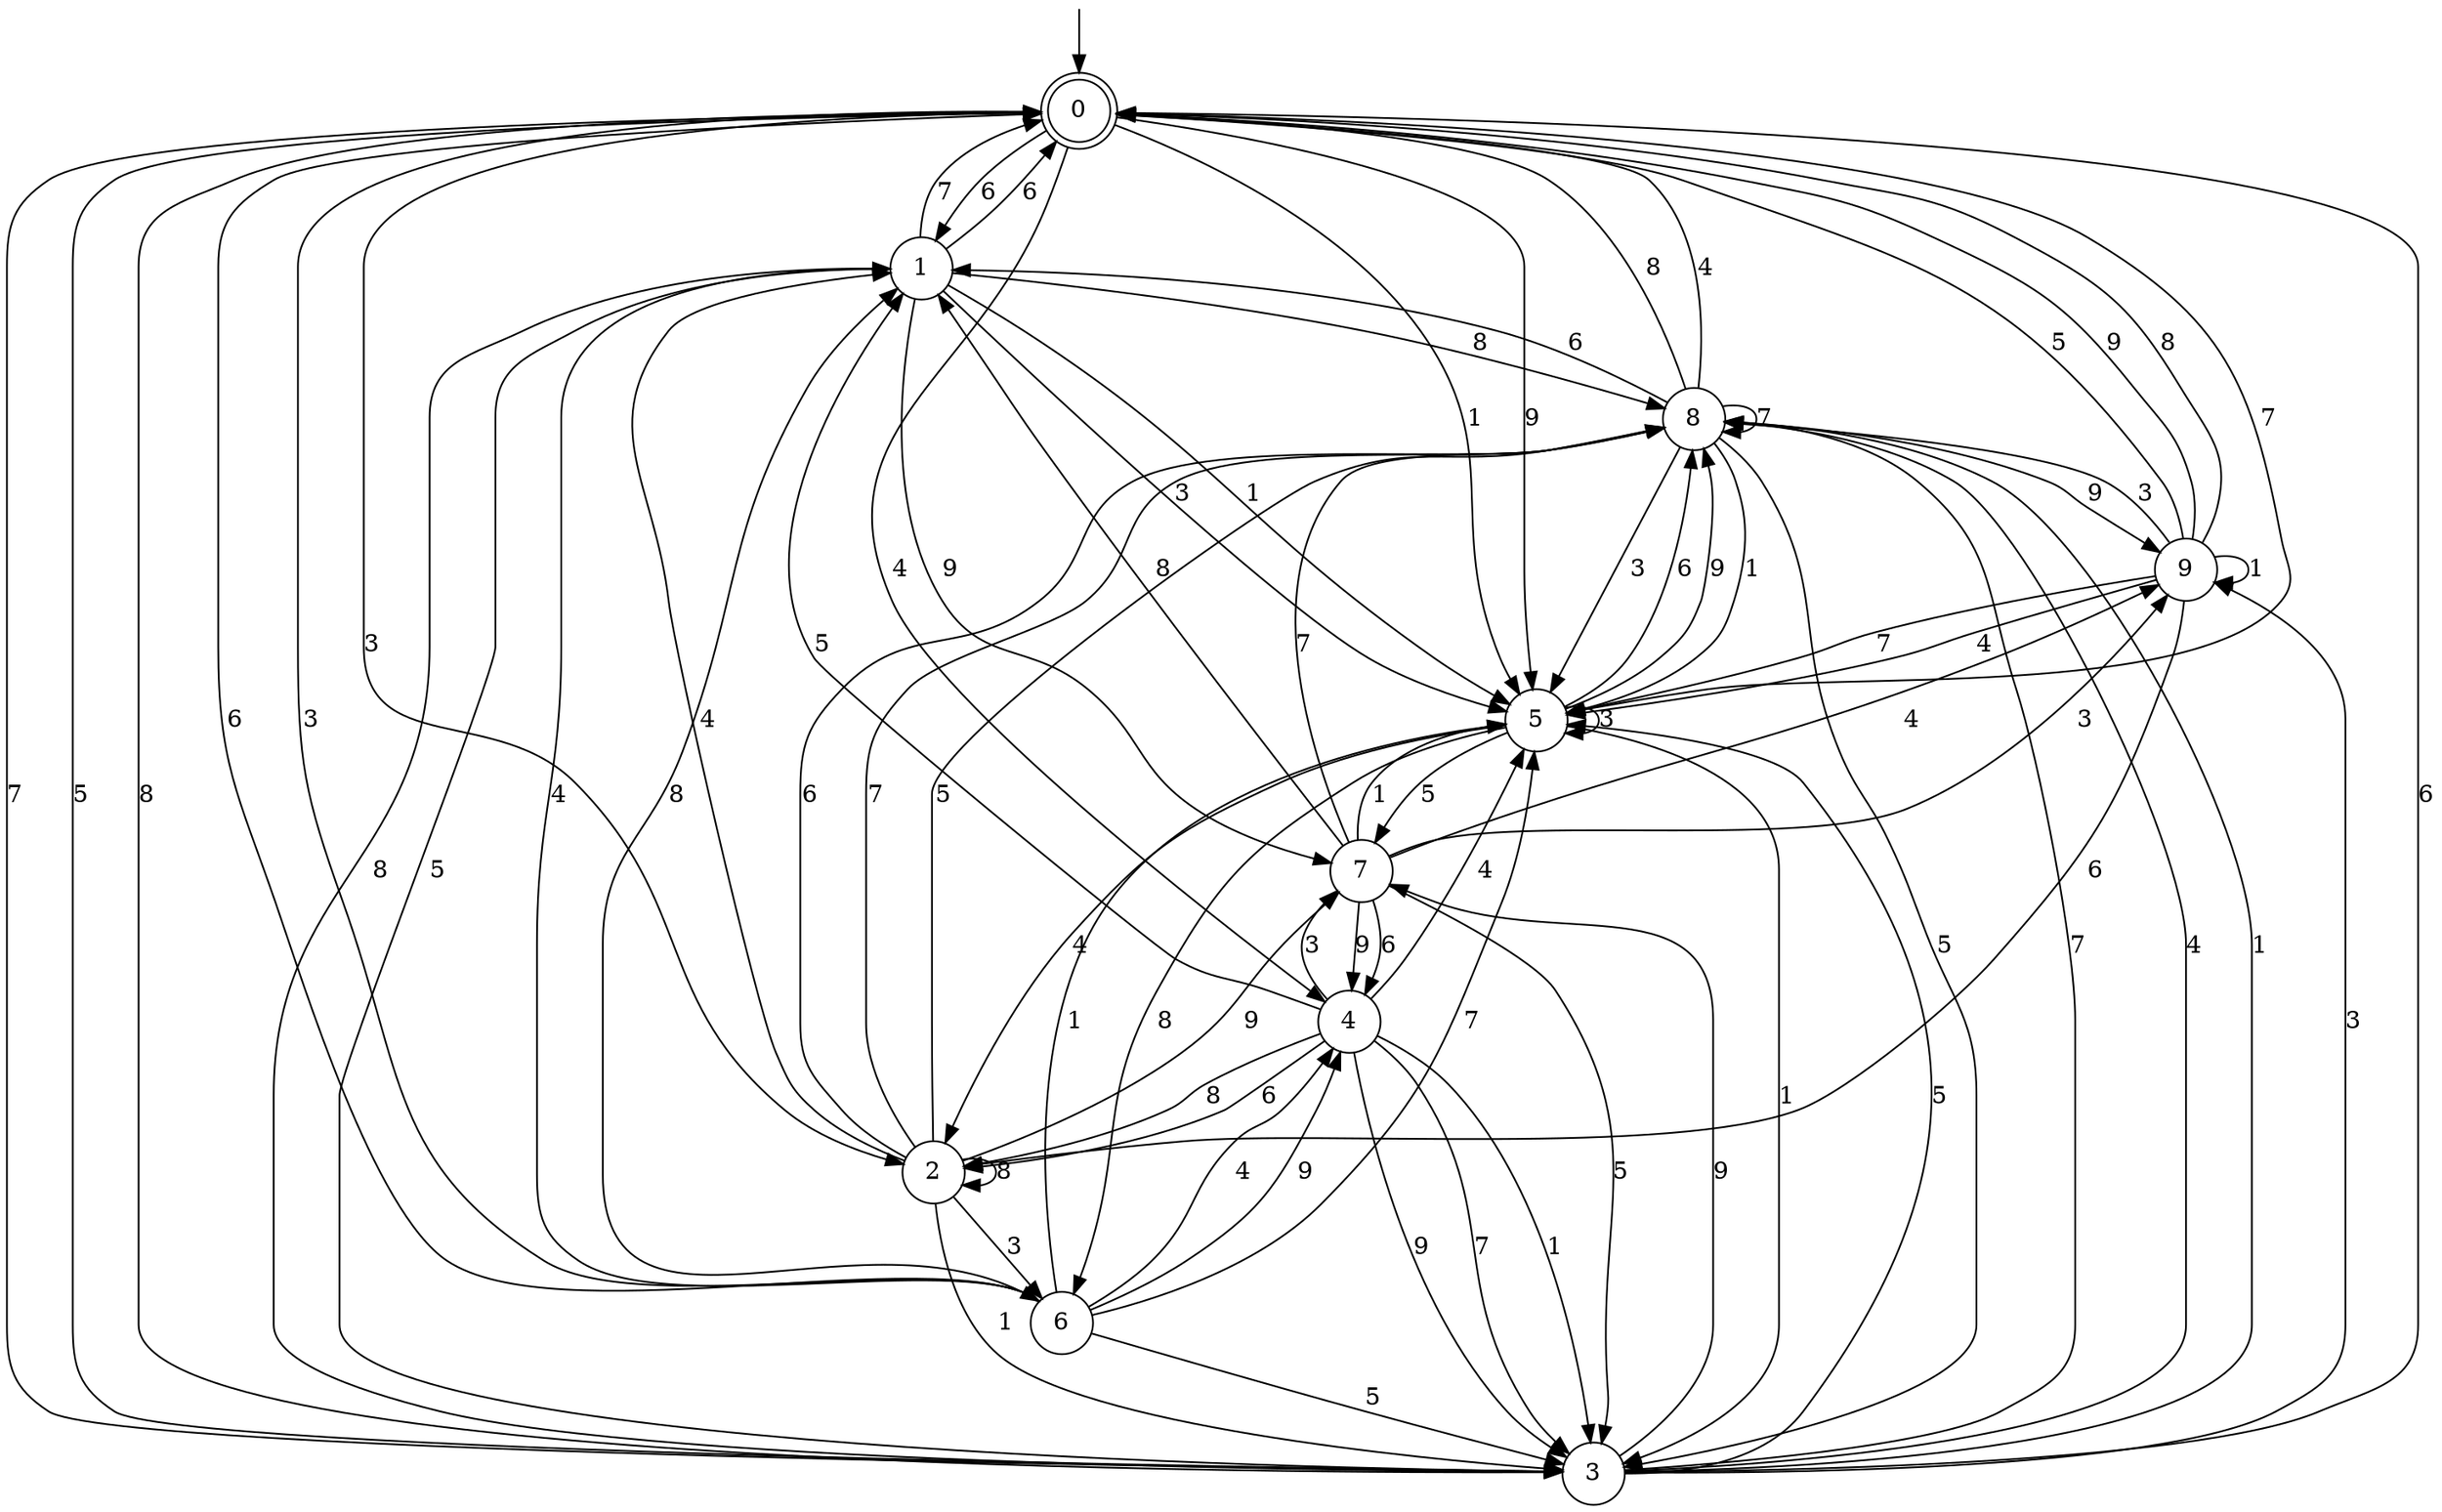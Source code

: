 digraph g {

	s0 [shape="doublecircle" label="0"];
	s1 [shape="circle" label="1"];
	s2 [shape="circle" label="2"];
	s3 [shape="circle" label="3"];
	s4 [shape="circle" label="4"];
	s5 [shape="circle" label="5"];
	s6 [shape="circle" label="6"];
	s7 [shape="circle" label="7"];
	s8 [shape="circle" label="8"];
	s9 [shape="circle" label="9"];
	s0 -> s1 [label="6"];
	s0 -> s2 [label="3"];
	s0 -> s3 [label="7"];
	s0 -> s3 [label="5"];
	s0 -> s4 [label="4"];
	s0 -> s5 [label="1"];
	s0 -> s5 [label="9"];
	s0 -> s3 [label="8"];
	s1 -> s0 [label="6"];
	s1 -> s5 [label="3"];
	s1 -> s0 [label="7"];
	s1 -> s3 [label="5"];
	s1 -> s6 [label="4"];
	s1 -> s5 [label="1"];
	s1 -> s7 [label="9"];
	s1 -> s8 [label="8"];
	s2 -> s8 [label="6"];
	s2 -> s6 [label="3"];
	s2 -> s8 [label="7"];
	s2 -> s8 [label="5"];
	s2 -> s1 [label="4"];
	s2 -> s3 [label="1"];
	s2 -> s7 [label="9"];
	s2 -> s2 [label="8"];
	s3 -> s0 [label="6"];
	s3 -> s9 [label="3"];
	s3 -> s8 [label="7"];
	s3 -> s5 [label="5"];
	s3 -> s8 [label="4"];
	s3 -> s8 [label="1"];
	s3 -> s7 [label="9"];
	s3 -> s1 [label="8"];
	s4 -> s2 [label="6"];
	s4 -> s7 [label="3"];
	s4 -> s3 [label="7"];
	s4 -> s1 [label="5"];
	s4 -> s5 [label="4"];
	s4 -> s3 [label="1"];
	s4 -> s3 [label="9"];
	s4 -> s2 [label="8"];
	s5 -> s8 [label="6"];
	s5 -> s5 [label="3"];
	s5 -> s0 [label="7"];
	s5 -> s7 [label="5"];
	s5 -> s2 [label="4"];
	s5 -> s3 [label="1"];
	s5 -> s8 [label="9"];
	s5 -> s6 [label="8"];
	s6 -> s0 [label="6"];
	s6 -> s0 [label="3"];
	s6 -> s5 [label="7"];
	s6 -> s3 [label="5"];
	s6 -> s4 [label="4"];
	s6 -> s5 [label="1"];
	s6 -> s4 [label="9"];
	s6 -> s1 [label="8"];
	s7 -> s4 [label="6"];
	s7 -> s9 [label="3"];
	s7 -> s8 [label="7"];
	s7 -> s3 [label="5"];
	s7 -> s9 [label="4"];
	s7 -> s5 [label="1"];
	s7 -> s4 [label="9"];
	s7 -> s1 [label="8"];
	s8 -> s1 [label="6"];
	s8 -> s5 [label="3"];
	s8 -> s8 [label="7"];
	s8 -> s3 [label="5"];
	s8 -> s0 [label="4"];
	s8 -> s5 [label="1"];
	s8 -> s9 [label="9"];
	s8 -> s0 [label="8"];
	s9 -> s2 [label="6"];
	s9 -> s8 [label="3"];
	s9 -> s5 [label="7"];
	s9 -> s0 [label="5"];
	s9 -> s5 [label="4"];
	s9 -> s9 [label="1"];
	s9 -> s0 [label="9"];
	s9 -> s0 [label="8"];

__start0 [label="" shape="none" width="0" height="0"];
__start0 -> s0;

}
